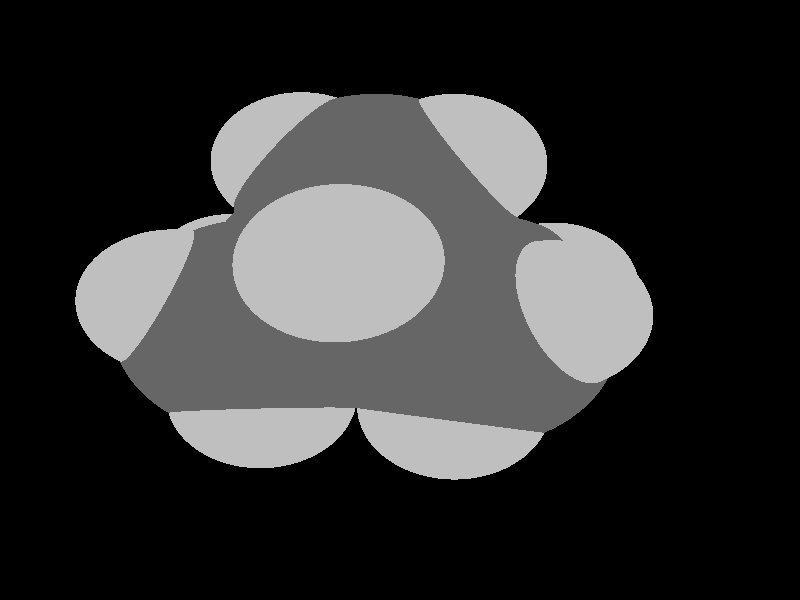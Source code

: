 global_settings {
	ambient_light rgb <0.200000002980232, 0.200000002980232, 0.200000002980232>
	max_trace_level 15
}

background { color rgb <0,0,0> }

camera {
	perspective
	location <-2.11710328960329, -13.0698733150525, -2.62705120287433>
	angle 40
	up <0.0482520479806673, 0.202195277501014, -0.978155820726923>
	right <-0.989820903924232, 0.140949693938135, -0.0196916716751744> * 1
	direction <0.133889200536445, 0.969149242137161, 0.206938223740028> }

light_source {
	<-21.7759822640738, -17.4519663608855, -22.1527079609788>
	color rgb <1, 1, 1>
	fade_distance 48.8267417303264
	fade_power 0
	spotlight
	area_light <20, 0, 0>, <0, 0, 20>, 20, 20
	circular
	orient
	point_at <21.7759822640738, 17.4519663608855, 22.1527079609788>
}

light_source {
	<21.790832081518, 12.5326419227458, -13.8054344123037>
	color rgb <0.300000011920929, 0.300000011920929, 0.300000011920929> shadowless
	fade_distance 48.8267417303264
	fade_power 0
	parallel
	point_at <-21.790832081518, -12.5326419227458, 13.8054344123037>
}

#default {
	finish {ambient 0.5 diffuse 1 specular 0.2 roughness .01 metallic 1}
}

union {
cylinder {
	<0, -1.1671, -0.3569>, 	<-0.61645, -0.97, 0.07785>, 0.075
	pigment { rgbt <0.400000005960464, 0.400000005960464, 0.400000005960464, 0> }
}
cylinder {
	<-0.61645, -0.97, 0.07785>, 	<-1.2329, -0.7729, 0.5126>, 0.075
	pigment { rgbt <0.400000005960464, 0.400000005960464, 0.400000005960464, 0> }
}
cylinder {
	<-1.2329, -0.7729, 0.5126>, 	<-1.2329, 0, 0.5126>, 0.075
	pigment { rgbt <0.400000005960464, 0.400000005960464, 0.400000005960464, 0> }
}
cylinder {
	<-1.2329, 0, 0.5126>, 	<-1.2329, 0.7729, 0.5126>, 0.075
	pigment { rgbt <0.400000005960464, 0.400000005960464, 0.400000005960464, 0> }
}
cylinder {
	<-1.2329, 0.7729, 0.5126>, 	<-0.61645, 0.97, 0.07785>, 0.075
	pigment { rgbt <0.400000005960464, 0.400000005960464, 0.400000005960464, 0> }
}
cylinder {
	<-0.61645, 0.97, 0.07785>, 	<0, 1.1671, -0.3569>, 0.075
	pigment { rgbt <0.400000005960464, 0.400000005960464, 0.400000005960464, 0> }
}
cylinder {
	<0, 1.1671, -0.3569>, 	<0.61645, 0.97, 0.0778>, 0.075
	pigment { rgbt <0.400000005960464, 0.400000005960464, 0.400000005960464, 0> }
}
cylinder {
	<0.61645, 0.97, 0.0778>, 	<1.2329, 0.7729, 0.5125>, 0.075
	pigment { rgbt <0.400000005960464, 0.400000005960464, 0.400000005960464, 0> }
}
cylinder {
	<1.2329, 0.7729, 0.5125>, 	<1.2329, 0, 0.51255>, 0.075
	pigment { rgbt <0.400000005960464, 0.400000005960464, 0.400000005960464, 0> }
}
cylinder {
	<1.2329, 0, 0.51255>, 	<1.2329, -0.7729, 0.5126>, 0.075
	pigment { rgbt <0.400000005960464, 0.400000005960464, 0.400000005960464, 0> }
}
cylinder {
	<0, -1.1671, -0.3569>, 	<0.61645, -0.97, 0.07785>, 0.075
	pigment { rgbt <0.400000005960464, 0.400000005960464, 0.400000005960464, 0> }
}
cylinder {
	<0.61645, -0.97, 0.07785>, 	<1.2329, -0.7729, 0.5126>, 0.075
	pigment { rgbt <0.400000005960464, 0.400000005960464, 0.400000005960464, 0> }
}
cylinder {
	<0, 1.1671, -0.3569>, 	<0, 0.58355, -0.8816>, 0.075
	pigment { rgbt <0.400000005960464, 0.400000005960464, 0.400000005960464, 0> }
}
cylinder {
	<0, 0.58355, -0.8816>, 	<0, 0, -1.4063>, 0.075
	pigment { rgbt <0.400000005960464, 0.400000005960464, 0.400000005960464, 0> }
}
cylinder {
	<0, -1.1671, -0.3569>, 	<0, -0.58355, -0.8816>, 0.075
	pigment { rgbt <0.400000005960464, 0.400000005960464, 0.400000005960464, 0> }
}
cylinder {
	<0, -0.58355, -0.8816>, 	<0, 0, -1.4063>, 0.075
	pigment { rgbt <0.400000005960464, 0.400000005960464, 0.400000005960464, 0> }
}
cylinder {
	<0, -1.1671, -0.3569>, 	<0, -1.78859745808381, -0.597635487256587>, 0.075
	pigment { rgbt <0.400000005960464, 0.400000005960464, 0.400000005960464, 0> }
}
cylinder {
	<0, -1.78859745808381, -0.597635487256587>, 	<0, -2.1835, -0.7506>, 0.075
	pigment { rgbt <0.75, 0.75, 0.75, 0> }
}
cylinder {
	<-1.2329, -0.7729, 0.5126>, 	<-1.79428475720269, -1.00525617877902, 0.238542001766425>, 0.075
	pigment { rgbt <0.400000005960464, 0.400000005960464, 0.400000005960464, 0> }
}
cylinder {
	<-1.79428475720269, -1.00525617877902, 0.238542001766425>, 	<-2.151, -1.1529, 0.0644>, 0.075
	pigment { rgbt <0.75, 0.75, 0.75, 0> }
}
cylinder {
	<-1.2329, -0.7729, 0.5126>, 	<-1.16325329570999, -1.00525950509399, 1.13336676203004>, 0.075
	pigment { rgbt <0.400000005960464, 0.400000005960464, 0.400000005960464, 0> }
}
cylinder {
	<-1.16325329570999, -1.00525950509399, 1.13336676203004>, 	<-1.119, -1.1529, 1.5278>, 0.075
	pigment { rgbt <0.75, 0.75, 0.75, 0> }
}
cylinder {
	<-1.2329, 0.7729, 0.5126>, 	<-1.79428475720269, 1.00525617877902, 0.238542001766425>, 0.075
	pigment { rgbt <0.400000005960464, 0.400000005960464, 0.400000005960464, 0> }
}
cylinder {
	<-1.79428475720269, 1.00525617877902, 0.238542001766425>, 	<-2.151, 1.1529, 0.0644>, 0.075
	pigment { rgbt <0.75, 0.75, 0.75, 0> }
}
cylinder {
	<-1.2329, 0.7729, 0.5126>, 	<-1.16325329570999, 1.00525950509399, 1.13336676203004>, 0.075
	pigment { rgbt <0.400000005960464, 0.400000005960464, 0.400000005960464, 0> }
}
cylinder {
	<-1.16325329570999, 1.00525950509399, 1.13336676203004>, 	<-1.119, 1.1529, 1.5278>, 0.075
	pigment { rgbt <0.75, 0.75, 0.75, 0> }
}
cylinder {
	<0, 1.1671, -0.3569>, 	<0, 1.78859745808381, -0.597635487256587>, 0.075
	pigment { rgbt <0.400000005960464, 0.400000005960464, 0.400000005960464, 0> }
}
cylinder {
	<0, 1.78859745808381, -0.597635487256587>, 	<0, 2.1835, -0.7506>, 0.075
	pigment { rgbt <0.75, 0.75, 0.75, 0> }
}
cylinder {
	<1.2329, 0.7729, 0.5125>, 	<1.7942886171816, 1.00525777641761, 0.238501264177023>, 0.075
	pigment { rgbt <0.400000005960464, 0.400000005960464, 0.400000005960464, 0> }
}
cylinder {
	<1.7942886171816, 1.00525777641761, 0.238501264177023>, 	<2.151, 1.1529, 0.0644>, 0.075
	pigment { rgbt <0.75, 0.75, 0.75, 0> }
}
cylinder {
	<1.2329, 0.7729, 0.5125>, 	<1.16325438061157, 1.00525588558037, 1.13331823849935>, 0.075
	pigment { rgbt <0.400000005960464, 0.400000005960464, 0.400000005960464, 0> }
}
cylinder {
	<1.16325438061157, 1.00525588558037, 1.13331823849935>, 	<1.119, 1.1529, 1.5278>, 0.075
	pigment { rgbt <0.75, 0.75, 0.75, 0> }
}
cylinder {
	<1.2329, -0.7729, 0.5126>, 	<1.16325329570999, -1.00525950509399, 1.13336676203004>, 0.075
	pigment { rgbt <0.400000005960464, 0.400000005960464, 0.400000005960464, 0> }
}
cylinder {
	<1.16325329570999, -1.00525950509399, 1.13336676203004>, 	<1.119, -1.1529, 1.5278>, 0.075
	pigment { rgbt <0.75, 0.75, 0.75, 0> }
}
cylinder {
	<1.2329, -0.7729, 0.5126>, 	<1.79428475720269, -1.00525617877902, 0.238542001766425>, 0.075
	pigment { rgbt <0.400000005960464, 0.400000005960464, 0.400000005960464, 0> }
}
cylinder {
	<1.79428475720269, -1.00525617877902, 0.238542001766425>, 	<2.151, -1.1529, 0.0644>, 0.075
	pigment { rgbt <0.75, 0.75, 0.75, 0> }
}
cylinder {
	<0, 0, -1.4063>, 	<0.551787111798406, 0, -1.78015044343256>, 0.075
	pigment { rgbt <0.400000005960464, 0.400000005960464, 0.400000005960464, 0> }
}
cylinder {
	<0.551787111798406, 0, -1.78015044343256>, 	<0.9024, 0, -2.0177>, 0.075
	pigment { rgbt <0.75, 0.75, 0.75, 0> }
}
cylinder {
	<0, 0, -1.4063>, 	<-0.551787111798406, 0, -1.78015044343256>, 0.075
	pigment { rgbt <0.400000005960464, 0.400000005960464, 0.400000005960464, 0> }
}
cylinder {
	<-0.551787111798406, 0, -1.78015044343256>, 	<-0.9024, 0, -2.0177>, 0.075
	pigment { rgbt <0.75, 0.75, 0.75, 0> }
}
sphere {
	<0, -1.1671, -0.3569>, 0.4104
	pigment { rgbt <0.400000005960464, 0.400000005960464, 0.400000005960464,0> }
}
sphere {
	<-1.2329, -0.7729, 0.5126>, 0.4104
	pigment { rgbt <0.400000005960464, 0.400000005960464, 0.400000005960464,0> }
}
sphere {
	<-1.2329, 0.7729, 0.5126>, 0.4104
	pigment { rgbt <0.400000005960464, 0.400000005960464, 0.400000005960464,0> }
}
sphere {
	<0, 1.1671, -0.3569>, 0.4104
	pigment { rgbt <0.400000005960464, 0.400000005960464, 0.400000005960464,0> }
}
sphere {
	<1.2329, 0.7729, 0.5125>, 0.4104
	pigment { rgbt <0.400000005960464, 0.400000005960464, 0.400000005960464,0> }
}
sphere {
	<1.2329, -0.7729, 0.5126>, 0.4104
	pigment { rgbt <0.400000005960464, 0.400000005960464, 0.400000005960464,0> }
}
sphere {
	<0, 0, -1.4063>, 0.4104
	pigment { rgbt <0.400000005960464, 0.400000005960464, 0.400000005960464,0> }
}
sphere {
	<0, -2.1835, -0.7506>, 0.1674
	pigment { rgbt <0.75, 0.75, 0.75,0> }
}
sphere {
	<-2.151, -1.1529, 0.0644>, 0.1674
	pigment { rgbt <0.75, 0.75, 0.75,0> }
}
sphere {
	<-1.119, -1.1529, 1.5278>, 0.1674
	pigment { rgbt <0.75, 0.75, 0.75,0> }
}
sphere {
	<-2.151, 1.1529, 0.0644>, 0.1674
	pigment { rgbt <0.75, 0.75, 0.75,0> }
}
sphere {
	<-1.119, 1.1529, 1.5278>, 0.1674
	pigment { rgbt <0.75, 0.75, 0.75,0> }
}
sphere {
	<0, 2.1835, -0.7506>, 0.1674
	pigment { rgbt <0.75, 0.75, 0.75,0> }
}
sphere {
	<2.151, 1.1529, 0.0644>, 0.1674
	pigment { rgbt <0.75, 0.75, 0.75,0> }
}
sphere {
	<1.119, 1.1529, 1.5278>, 0.1674
	pigment { rgbt <0.75, 0.75, 0.75,0> }
}
sphere {
	<1.119, -1.1529, 1.5278>, 0.1674
	pigment { rgbt <0.75, 0.75, 0.75,0> }
}
sphere {
	<2.151, -1.1529, 0.0644>, 0.1674
	pigment { rgbt <0.75, 0.75, 0.75,0> }
}
sphere {
	<0.9024, 0, -2.0177>, 0.1674
	pigment { rgbt <0.75, 0.75, 0.75,0> }
}
sphere {
	<-0.9024, 0, -2.0177>, 0.1674
	pigment { rgbt <0.75, 0.75, 0.75,0> }
}
}
merge {
}
union {
}
merge {
sphere {
	<0, -1.1671, -0.3569>, 1.69983
	pigment { rgbt <0, 0, 0,0> }
}
sphere {
	<-1.2329, -0.7729, 0.5126>, 1.69983
	pigment { rgbt <0, 0, 0,0> }
}
sphere {
	<-1.2329, 0.7729, 0.5126>, 1.69983
	pigment { rgbt <0, 0, 0,0> }
}
sphere {
	<0, 1.1671, -0.3569>, 1.69983
	pigment { rgbt <0, 0, 0,0> }
}
sphere {
	<1.2329, 0.7729, 0.5125>, 1.69983
	pigment { rgbt <0, 0, 0,0> }
}
sphere {
	<1.2329, -0.7729, 0.5126>, 1.69983
	pigment { rgbt <0, 0, 0,0> }
}
sphere {
	<0, 0, -1.4063>, 1.69983
	pigment { rgbt <0, 0, 0,0> }
}
sphere {
	<0, -2.1835, -0.7506>, 1.09989
	pigment { rgbt <0, 0, 0,0> }
}
sphere {
	<-2.151, -1.1529, 0.0644>, 1.09989
	pigment { rgbt <0, 0, 0,0> }
}
sphere {
	<-1.119, -1.1529, 1.5278>, 1.09989
	pigment { rgbt <0, 0, 0,0> }
}
sphere {
	<-2.151, 1.1529, 0.0644>, 1.09989
	pigment { rgbt <0, 0, 0,0> }
}
sphere {
	<-1.119, 1.1529, 1.5278>, 1.09989
	pigment { rgbt <0, 0, 0,0> }
}
sphere {
	<0, 2.1835, -0.7506>, 1.09989
	pigment { rgbt <0, 0, 0,0> }
}
sphere {
	<2.151, 1.1529, 0.0644>, 1.09989
	pigment { rgbt <0, 0, 0,0> }
}
sphere {
	<1.119, 1.1529, 1.5278>, 1.09989
	pigment { rgbt <0, 0, 0,0> }
}
sphere {
	<1.119, -1.1529, 1.5278>, 1.09989
	pigment { rgbt <0, 0, 0,0> }
}
sphere {
	<2.151, -1.1529, 0.0644>, 1.09989
	pigment { rgbt <0, 0, 0,0> }
}
sphere {
	<0.9024, 0, -2.0177>, 1.09989
	pigment { rgbt <0, 0, 0,0> }
}
sphere {
	<-0.9024, 0, -2.0177>, 1.09989
	pigment { rgbt <0, 0, 0,0> }
}
sphere {
	<0, -1.1671, -0.3569>, 1.7
	pigment { rgbt <0.400000005960464, 0.400000005960464, 0.400000005960464,0.350000023841858> }
}
sphere {
	<-1.2329, -0.7729, 0.5126>, 1.7
	pigment { rgbt <0.400000005960464, 0.400000005960464, 0.400000005960464,0.350000023841858> }
}
sphere {
	<-1.2329, 0.7729, 0.5126>, 1.7
	pigment { rgbt <0.400000005960464, 0.400000005960464, 0.400000005960464,0.350000023841858> }
}
sphere {
	<0, 1.1671, -0.3569>, 1.7
	pigment { rgbt <0.400000005960464, 0.400000005960464, 0.400000005960464,0.350000023841858> }
}
sphere {
	<1.2329, 0.7729, 0.5125>, 1.7
	pigment { rgbt <0.400000005960464, 0.400000005960464, 0.400000005960464,0.350000023841858> }
}
sphere {
	<1.2329, -0.7729, 0.5126>, 1.7
	pigment { rgbt <0.400000005960464, 0.400000005960464, 0.400000005960464,0.350000023841858> }
}
sphere {
	<0, 0, -1.4063>, 1.7
	pigment { rgbt <0.400000005960464, 0.400000005960464, 0.400000005960464,0.350000023841858> }
}
sphere {
	<0, -2.1835, -0.7506>, 1.1
	pigment { rgbt <0.75, 0.75, 0.75,0.350000023841858> }
}
sphere {
	<-2.151, -1.1529, 0.0644>, 1.1
	pigment { rgbt <0.75, 0.75, 0.75,0.350000023841858> }
}
sphere {
	<-1.119, -1.1529, 1.5278>, 1.1
	pigment { rgbt <0.75, 0.75, 0.75,0.350000023841858> }
}
sphere {
	<-2.151, 1.1529, 0.0644>, 1.1
	pigment { rgbt <0.75, 0.75, 0.75,0.350000023841858> }
}
sphere {
	<-1.119, 1.1529, 1.5278>, 1.1
	pigment { rgbt <0.75, 0.75, 0.75,0.350000023841858> }
}
sphere {
	<0, 2.1835, -0.7506>, 1.1
	pigment { rgbt <0.75, 0.75, 0.75,0.350000023841858> }
}
sphere {
	<2.151, 1.1529, 0.0644>, 1.1
	pigment { rgbt <0.75, 0.75, 0.75,0.350000023841858> }
}
sphere {
	<1.119, 1.1529, 1.5278>, 1.1
	pigment { rgbt <0.75, 0.75, 0.75,0.350000023841858> }
}
sphere {
	<1.119, -1.1529, 1.5278>, 1.1
	pigment { rgbt <0.75, 0.75, 0.75,0.350000023841858> }
}
sphere {
	<2.151, -1.1529, 0.0644>, 1.1
	pigment { rgbt <0.75, 0.75, 0.75,0.350000023841858> }
}
sphere {
	<0.9024, 0, -2.0177>, 1.1
	pigment { rgbt <0.75, 0.75, 0.75,0.350000023841858> }
}
sphere {
	<-0.9024, 0, -2.0177>, 1.1
	pigment { rgbt <0.75, 0.75, 0.75,0.350000023841858> }
}
}
